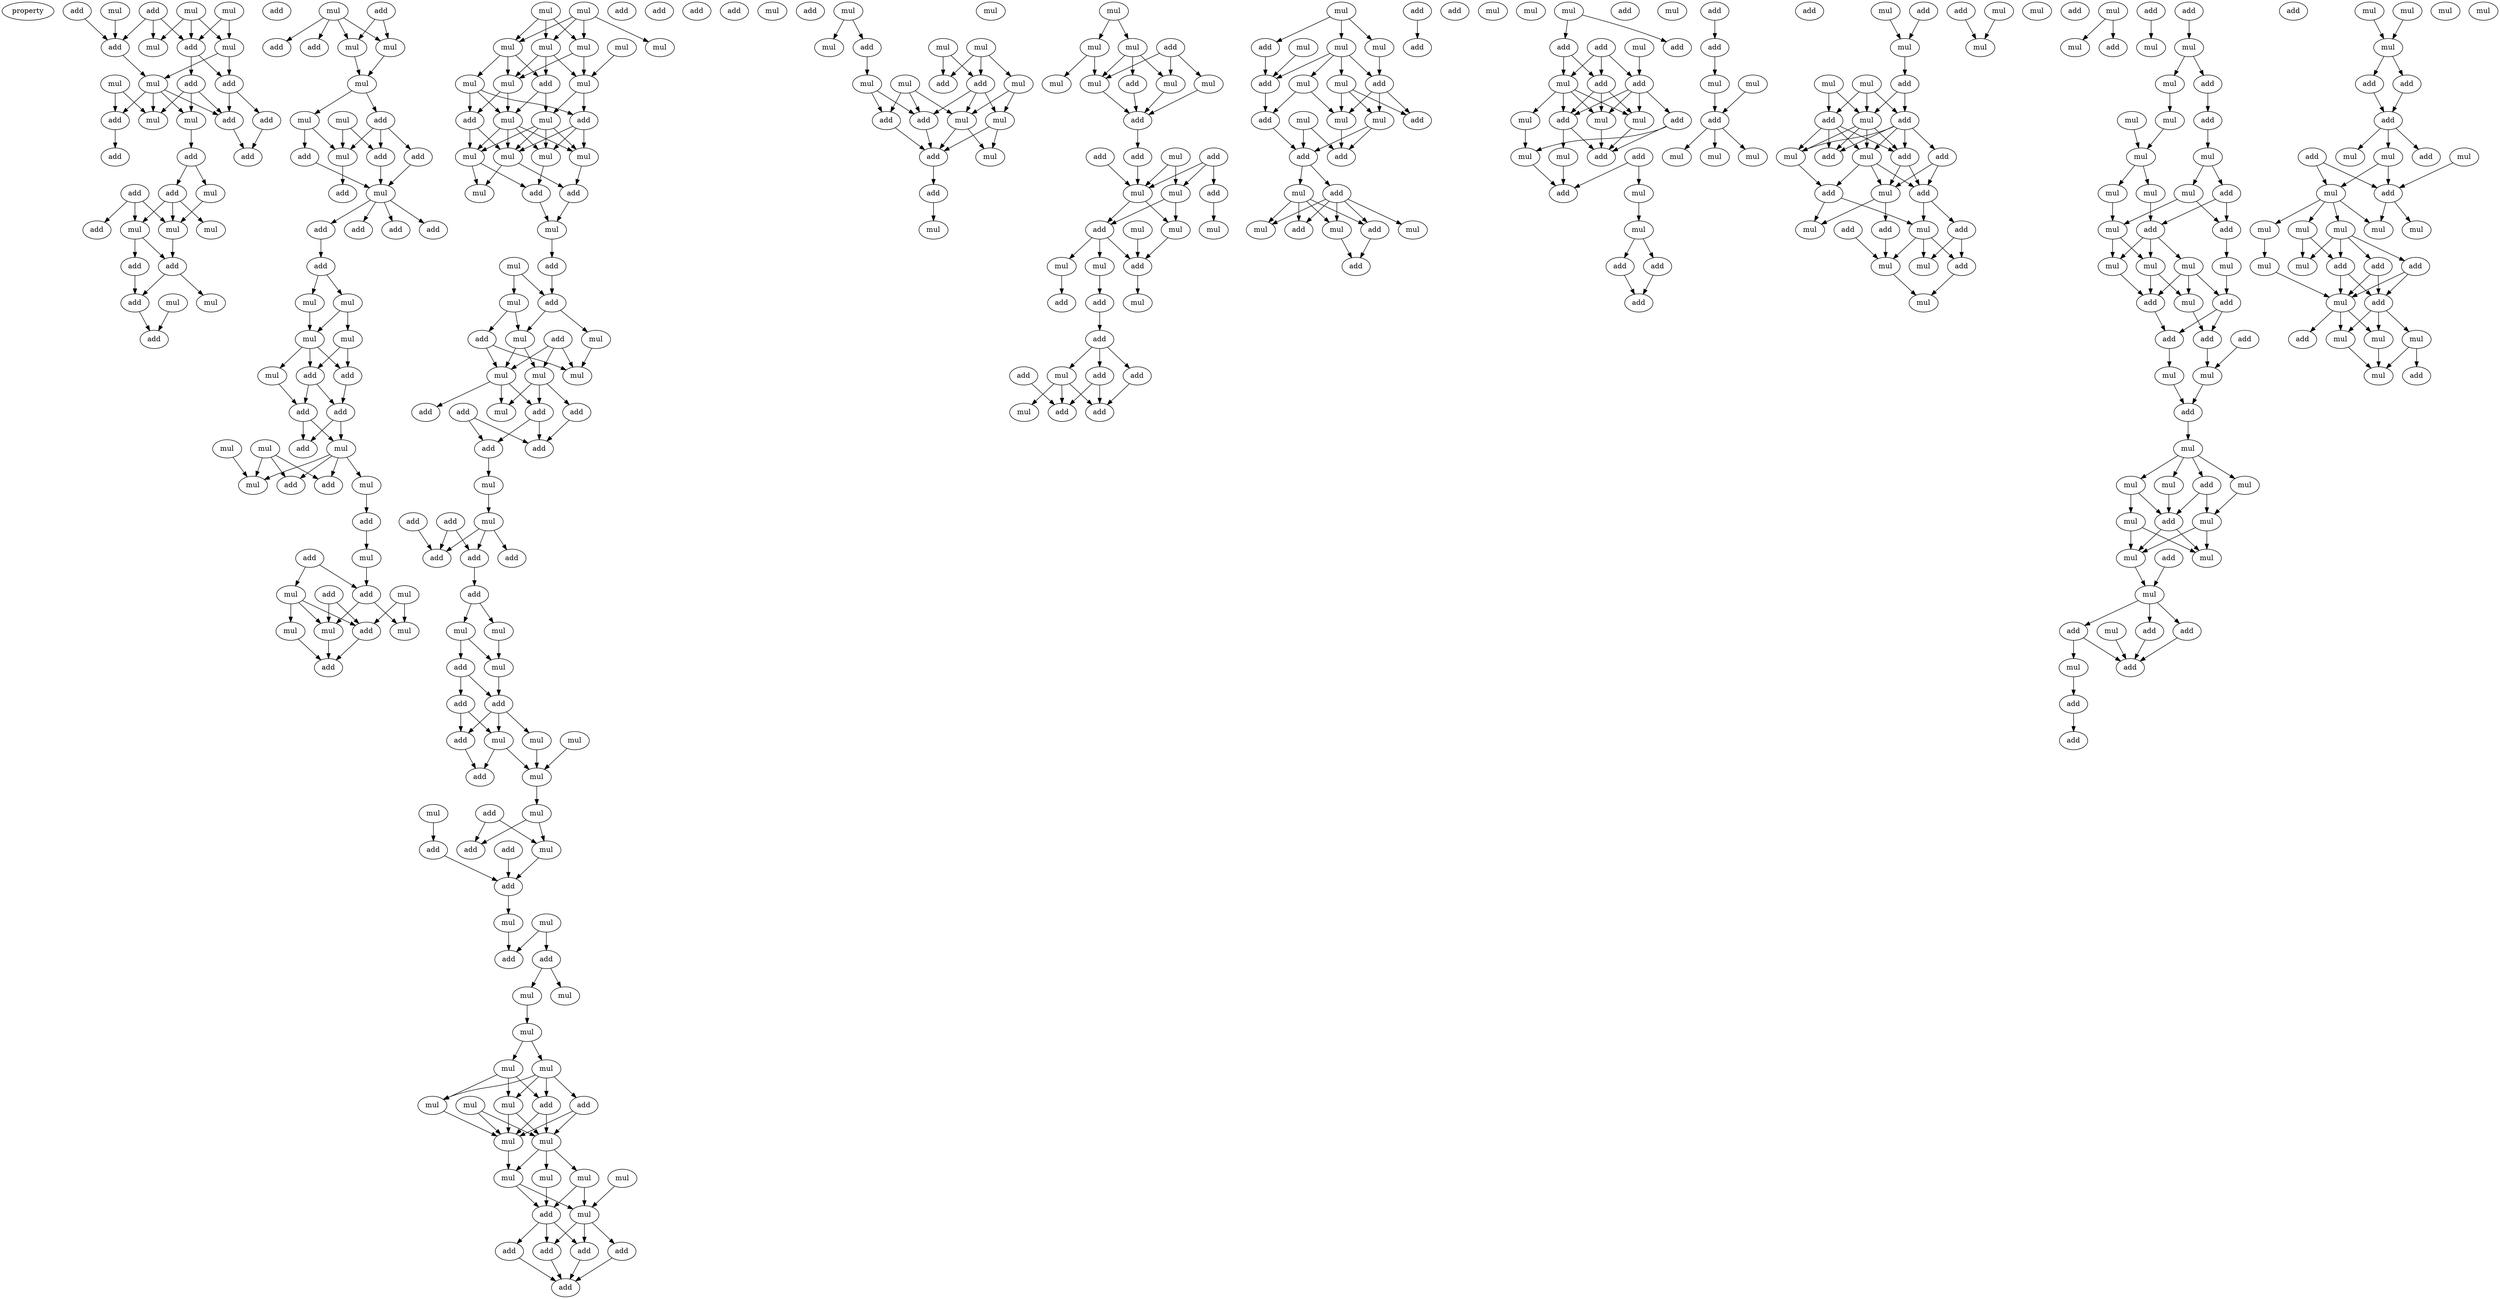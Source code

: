 digraph {
    node [fontcolor=black]
    property [mul=2,lf=1.4]
    0 [ label = mul ];
    1 [ label = add ];
    2 [ label = add ];
    3 [ label = mul ];
    4 [ label = mul ];
    5 [ label = add ];
    6 [ label = mul ];
    7 [ label = add ];
    8 [ label = mul ];
    9 [ label = mul ];
    10 [ label = add ];
    11 [ label = mul ];
    12 [ label = add ];
    13 [ label = mul ];
    14 [ label = mul ];
    15 [ label = add ];
    16 [ label = add ];
    17 [ label = add ];
    18 [ label = add ];
    19 [ label = add ];
    20 [ label = add ];
    21 [ label = add ];
    22 [ label = add ];
    23 [ label = mul ];
    24 [ label = mul ];
    25 [ label = add ];
    26 [ label = mul ];
    27 [ label = add ];
    28 [ label = mul ];
    29 [ label = add ];
    30 [ label = add ];
    31 [ label = mul ];
    32 [ label = add ];
    33 [ label = mul ];
    34 [ label = add ];
    35 [ label = mul ];
    36 [ label = add ];
    37 [ label = add ];
    38 [ label = mul ];
    39 [ label = add ];
    40 [ label = mul ];
    41 [ label = mul ];
    42 [ label = mul ];
    43 [ label = mul ];
    44 [ label = add ];
    45 [ label = add ];
    46 [ label = add ];
    47 [ label = add ];
    48 [ label = mul ];
    49 [ label = mul ];
    50 [ label = add ];
    51 [ label = add ];
    52 [ label = add ];
    53 [ label = add ];
    54 [ label = add ];
    55 [ label = add ];
    56 [ label = mul ];
    57 [ label = mul ];
    58 [ label = mul ];
    59 [ label = mul ];
    60 [ label = add ];
    61 [ label = mul ];
    62 [ label = add ];
    63 [ label = add ];
    64 [ label = add ];
    65 [ label = mul ];
    66 [ label = mul ];
    67 [ label = add ];
    68 [ label = mul ];
    69 [ label = add ];
    70 [ label = mul ];
    71 [ label = add ];
    72 [ label = mul ];
    73 [ label = add ];
    74 [ label = add ];
    75 [ label = mul ];
    76 [ label = add ];
    77 [ label = add ];
    78 [ label = mul ];
    79 [ label = mul ];
    80 [ label = mul ];
    81 [ label = mul ];
    82 [ label = mul ];
    83 [ label = add ];
    84 [ label = add ];
    85 [ label = mul ];
    86 [ label = mul ];
    87 [ label = mul ];
    88 [ label = mul ];
    89 [ label = mul ];
    90 [ label = mul ];
    91 [ label = mul ];
    92 [ label = mul ];
    93 [ label = mul ];
    94 [ label = mul ];
    95 [ label = add ];
    96 [ label = mul ];
    97 [ label = add ];
    98 [ label = add ];
    99 [ label = mul ];
    100 [ label = mul ];
    101 [ label = mul ];
    102 [ label = mul ];
    103 [ label = mul ];
    104 [ label = add ];
    105 [ label = mul ];
    106 [ label = add ];
    107 [ label = mul ];
    108 [ label = add ];
    109 [ label = mul ];
    110 [ label = add ];
    111 [ label = mul ];
    112 [ label = add ];
    113 [ label = mul ];
    114 [ label = mul ];
    115 [ label = add ];
    116 [ label = mul ];
    117 [ label = mul ];
    118 [ label = mul ];
    119 [ label = mul ];
    120 [ label = add ];
    121 [ label = add ];
    122 [ label = add ];
    123 [ label = add ];
    124 [ label = add ];
    125 [ label = add ];
    126 [ label = mul ];
    127 [ label = mul ];
    128 [ label = add ];
    129 [ label = add ];
    130 [ label = add ];
    131 [ label = add ];
    132 [ label = add ];
    133 [ label = add ];
    134 [ label = add ];
    135 [ label = mul ];
    136 [ label = mul ];
    137 [ label = add ];
    138 [ label = add ];
    139 [ label = add ];
    140 [ label = mul ];
    141 [ label = add ];
    142 [ label = add ];
    143 [ label = add ];
    144 [ label = mul ];
    145 [ label = mul ];
    146 [ label = mul ];
    147 [ label = add ];
    148 [ label = mul ];
    149 [ label = mul ];
    150 [ label = add ];
    151 [ label = mul ];
    152 [ label = mul ];
    153 [ label = add ];
    154 [ label = add ];
    155 [ label = add ];
    156 [ label = add ];
    157 [ label = mul ];
    158 [ label = add ];
    159 [ label = mul ];
    160 [ label = mul ];
    161 [ label = add ];
    162 [ label = add ];
    163 [ label = mul ];
    164 [ label = mul ];
    165 [ label = mul ];
    166 [ label = mul ];
    167 [ label = mul ];
    168 [ label = add ];
    169 [ label = mul ];
    170 [ label = mul ];
    171 [ label = add ];
    172 [ label = mul ];
    173 [ label = mul ];
    174 [ label = mul ];
    175 [ label = mul ];
    176 [ label = mul ];
    177 [ label = mul ];
    178 [ label = mul ];
    179 [ label = add ];
    180 [ label = mul ];
    181 [ label = add ];
    182 [ label = add ];
    183 [ label = add ];
    184 [ label = add ];
    185 [ label = add ];
    186 [ label = add ];
    187 [ label = mul ];
    188 [ label = mul ];
    189 [ label = mul ];
    190 [ label = mul ];
    191 [ label = add ];
    192 [ label = mul ];
    193 [ label = add ];
    194 [ label = mul ];
    195 [ label = add ];
    196 [ label = mul ];
    197 [ label = add ];
    198 [ label = mul ];
    199 [ label = mul ];
    200 [ label = add ];
    201 [ label = mul ];
    202 [ label = add ];
    203 [ label = add ];
    204 [ label = mul ];
    205 [ label = mul ];
    206 [ label = mul ];
    207 [ label = add ];
    208 [ label = mul ];
    209 [ label = mul ];
    210 [ label = mul ];
    211 [ label = mul ];
    212 [ label = mul ];
    213 [ label = mul ];
    214 [ label = add ];
    215 [ label = add ];
    216 [ label = add ];
    217 [ label = add ];
    218 [ label = mul ];
    219 [ label = add ];
    220 [ label = add ];
    221 [ label = mul ];
    222 [ label = mul ];
    223 [ label = add ];
    224 [ label = mul ];
    225 [ label = mul ];
    226 [ label = mul ];
    227 [ label = mul ];
    228 [ label = mul ];
    229 [ label = add ];
    230 [ label = add ];
    231 [ label = add ];
    232 [ label = mul ];
    233 [ label = add ];
    234 [ label = add ];
    235 [ label = add ];
    236 [ label = mul ];
    237 [ label = add ];
    238 [ label = add ];
    239 [ label = add ];
    240 [ label = mul ];
    241 [ label = mul ];
    242 [ label = mul ];
    243 [ label = mul ];
    244 [ label = add ];
    245 [ label = mul ];
    246 [ label = mul ];
    247 [ label = add ];
    248 [ label = add ];
    249 [ label = mul ];
    250 [ label = add ];
    251 [ label = mul ];
    252 [ label = mul ];
    253 [ label = add ];
    254 [ label = mul ];
    255 [ label = add ];
    256 [ label = add ];
    257 [ label = mul ];
    258 [ label = add ];
    259 [ label = add ];
    260 [ label = mul ];
    261 [ label = add ];
    262 [ label = mul ];
    263 [ label = mul ];
    264 [ label = add ];
    265 [ label = add ];
    266 [ label = add ];
    267 [ label = add ];
    268 [ label = mul ];
    269 [ label = mul ];
    270 [ label = mul ];
    271 [ label = add ];
    272 [ label = add ];
    273 [ label = mul ];
    274 [ label = add ];
    275 [ label = add ];
    276 [ label = mul ];
    277 [ label = add ];
    278 [ label = mul ];
    279 [ label = mul ];
    280 [ label = add ];
    281 [ label = mul ];
    282 [ label = add ];
    283 [ label = add ];
    284 [ label = mul ];
    285 [ label = add ];
    286 [ label = mul ];
    287 [ label = add ];
    288 [ label = add ];
    289 [ label = mul ];
    290 [ label = mul ];
    291 [ label = add ];
    292 [ label = add ];
    293 [ label = mul ];
    294 [ label = add ];
    295 [ label = add ];
    296 [ label = add ];
    297 [ label = mul ];
    298 [ label = mul ];
    299 [ label = add ];
    300 [ label = add ];
    301 [ label = mul ];
    302 [ label = mul ];
    303 [ label = mul ];
    304 [ label = mul ];
    305 [ label = add ];
    306 [ label = mul ];
    307 [ label = mul ];
    308 [ label = add ];
    309 [ label = mul ];
    310 [ label = mul ];
    311 [ label = add ];
    312 [ label = add ];
    313 [ label = mul ];
    314 [ label = add ];
    315 [ label = mul ];
    316 [ label = add ];
    317 [ label = add ];
    318 [ label = mul ];
    319 [ label = add ];
    320 [ label = add ];
    321 [ label = mul ];
    322 [ label = add ];
    323 [ label = add ];
    324 [ label = mul ];
    325 [ label = add ];
    326 [ label = add ];
    327 [ label = mul ];
    328 [ label = mul ];
    329 [ label = mul ];
    330 [ label = add ];
    331 [ label = mul ];
    332 [ label = add ];
    333 [ label = mul ];
    334 [ label = mul ];
    335 [ label = mul ];
    336 [ label = mul ];
    337 [ label = add ];
    338 [ label = add ];
    339 [ label = mul ];
    340 [ label = add ];
    341 [ label = mul ];
    342 [ label = mul ];
    343 [ label = add ];
    344 [ label = add ];
    345 [ label = mul ];
    346 [ label = mul ];
    347 [ label = mul ];
    348 [ label = mul ];
    349 [ label = mul ];
    350 [ label = mul ];
    351 [ label = add ];
    352 [ label = mul ];
    353 [ label = add ];
    354 [ label = add ];
    355 [ label = mul ];
    356 [ label = mul ];
    357 [ label = mul ];
    358 [ label = mul ];
    359 [ label = mul ];
    360 [ label = add ];
    361 [ label = mul ];
    362 [ label = add ];
    363 [ label = add ];
    364 [ label = add ];
    365 [ label = add ];
    366 [ label = add ];
    367 [ label = mul ];
    368 [ label = mul ];
    369 [ label = add ];
    370 [ label = mul ];
    371 [ label = mul ];
    372 [ label = add ];
    373 [ label = mul ];
    374 [ label = mul ];
    375 [ label = add ];
    376 [ label = mul ];
    377 [ label = mul ];
    378 [ label = mul ];
    379 [ label = add ];
    380 [ label = mul ];
    381 [ label = mul ];
    382 [ label = add ];
    383 [ label = mul ];
    384 [ label = add ];
    385 [ label = add ];
    386 [ label = add ];
    387 [ label = mul ];
    388 [ label = add ];
    389 [ label = mul ];
    390 [ label = add ];
    391 [ label = mul ];
    392 [ label = mul ];
    393 [ label = mul ];
    394 [ label = mul ];
    395 [ label = add ];
    396 [ label = add ];
    397 [ label = add ];
    398 [ label = mul ];
    399 [ label = add ];
    400 [ label = mul ];
    401 [ label = mul ];
    402 [ label = add ];
    403 [ label = mul ];
    404 [ label = add ];
    405 [ label = mul ];
    406 [ label = mul ];
    407 [ label = mul ];
    408 [ label = mul ];
    409 [ label = mul ];
    410 [ label = add ];
    411 [ label = add ];
    412 [ label = add ];
    413 [ label = mul ];
    414 [ label = mul ];
    415 [ label = mul ];
    416 [ label = add ];
    417 [ label = add ];
    418 [ label = mul ];
    419 [ label = mul ];
    420 [ label = mul ];
    421 [ label = mul ];
    422 [ label = add ];
    0 -> 5 [ name = 0 ];
    1 -> 5 [ name = 1 ];
    2 -> 5 [ name = 2 ];
    2 -> 7 [ name = 3 ];
    2 -> 8 [ name = 4 ];
    3 -> 6 [ name = 5 ];
    3 -> 7 [ name = 6 ];
    3 -> 8 [ name = 7 ];
    4 -> 6 [ name = 8 ];
    4 -> 7 [ name = 9 ];
    5 -> 11 [ name = 10 ];
    6 -> 11 [ name = 11 ];
    6 -> 12 [ name = 12 ];
    7 -> 10 [ name = 13 ];
    7 -> 12 [ name = 14 ];
    9 -> 13 [ name = 15 ];
    9 -> 16 [ name = 16 ];
    10 -> 13 [ name = 17 ];
    10 -> 14 [ name = 18 ];
    10 -> 15 [ name = 19 ];
    11 -> 13 [ name = 20 ];
    11 -> 14 [ name = 21 ];
    11 -> 15 [ name = 22 ];
    11 -> 16 [ name = 23 ];
    12 -> 15 [ name = 24 ];
    12 -> 17 [ name = 25 ];
    14 -> 20 [ name = 26 ];
    15 -> 19 [ name = 27 ];
    16 -> 18 [ name = 28 ];
    17 -> 19 [ name = 29 ];
    20 -> 22 [ name = 30 ];
    20 -> 23 [ name = 31 ];
    21 -> 24 [ name = 32 ];
    21 -> 26 [ name = 33 ];
    21 -> 27 [ name = 34 ];
    22 -> 24 [ name = 35 ];
    22 -> 26 [ name = 36 ];
    22 -> 28 [ name = 37 ];
    23 -> 24 [ name = 38 ];
    24 -> 30 [ name = 39 ];
    26 -> 29 [ name = 40 ];
    26 -> 30 [ name = 41 ];
    29 -> 32 [ name = 42 ];
    30 -> 32 [ name = 43 ];
    30 -> 33 [ name = 44 ];
    31 -> 34 [ name = 45 ];
    32 -> 34 [ name = 46 ];
    35 -> 37 [ name = 47 ];
    35 -> 38 [ name = 48 ];
    35 -> 39 [ name = 49 ];
    35 -> 40 [ name = 50 ];
    36 -> 38 [ name = 51 ];
    36 -> 40 [ name = 52 ];
    38 -> 41 [ name = 53 ];
    40 -> 41 [ name = 54 ];
    41 -> 42 [ name = 55 ];
    41 -> 44 [ name = 56 ];
    42 -> 47 [ name = 57 ];
    42 -> 48 [ name = 58 ];
    43 -> 46 [ name = 59 ];
    43 -> 48 [ name = 60 ];
    44 -> 45 [ name = 61 ];
    44 -> 46 [ name = 62 ];
    44 -> 48 [ name = 63 ];
    45 -> 49 [ name = 64 ];
    46 -> 49 [ name = 65 ];
    47 -> 49 [ name = 66 ];
    48 -> 50 [ name = 67 ];
    49 -> 51 [ name = 68 ];
    49 -> 52 [ name = 69 ];
    49 -> 53 [ name = 70 ];
    49 -> 54 [ name = 71 ];
    51 -> 55 [ name = 72 ];
    55 -> 56 [ name = 73 ];
    55 -> 57 [ name = 74 ];
    56 -> 58 [ name = 75 ];
    57 -> 58 [ name = 76 ];
    57 -> 59 [ name = 77 ];
    58 -> 60 [ name = 78 ];
    58 -> 61 [ name = 79 ];
    58 -> 62 [ name = 80 ];
    59 -> 60 [ name = 81 ];
    59 -> 62 [ name = 82 ];
    60 -> 63 [ name = 83 ];
    60 -> 64 [ name = 84 ];
    61 -> 63 [ name = 85 ];
    62 -> 64 [ name = 86 ];
    63 -> 66 [ name = 87 ];
    63 -> 67 [ name = 88 ];
    64 -> 66 [ name = 89 ];
    64 -> 67 [ name = 90 ];
    65 -> 69 [ name = 91 ];
    65 -> 70 [ name = 92 ];
    65 -> 71 [ name = 93 ];
    66 -> 69 [ name = 94 ];
    66 -> 70 [ name = 95 ];
    66 -> 71 [ name = 96 ];
    66 -> 72 [ name = 97 ];
    68 -> 70 [ name = 98 ];
    72 -> 73 [ name = 99 ];
    73 -> 75 [ name = 100 ];
    74 -> 77 [ name = 101 ];
    74 -> 78 [ name = 102 ];
    75 -> 77 [ name = 103 ];
    76 -> 81 [ name = 104 ];
    76 -> 83 [ name = 105 ];
    77 -> 81 [ name = 106 ];
    77 -> 82 [ name = 107 ];
    78 -> 80 [ name = 108 ];
    78 -> 81 [ name = 109 ];
    78 -> 83 [ name = 110 ];
    79 -> 82 [ name = 111 ];
    79 -> 83 [ name = 112 ];
    80 -> 84 [ name = 113 ];
    81 -> 84 [ name = 114 ];
    83 -> 84 [ name = 115 ];
    85 -> 88 [ name = 116 ];
    85 -> 89 [ name = 117 ];
    85 -> 90 [ name = 118 ];
    85 -> 91 [ name = 119 ];
    86 -> 88 [ name = 120 ];
    86 -> 89 [ name = 121 ];
    86 -> 91 [ name = 122 ];
    87 -> 94 [ name = 123 ];
    88 -> 92 [ name = 124 ];
    88 -> 94 [ name = 125 ];
    88 -> 95 [ name = 126 ];
    89 -> 92 [ name = 127 ];
    89 -> 93 [ name = 128 ];
    89 -> 95 [ name = 129 ];
    91 -> 92 [ name = 130 ];
    91 -> 94 [ name = 131 ];
    92 -> 98 [ name = 132 ];
    92 -> 99 [ name = 133 ];
    93 -> 97 [ name = 134 ];
    93 -> 98 [ name = 135 ];
    93 -> 99 [ name = 136 ];
    94 -> 96 [ name = 137 ];
    94 -> 97 [ name = 138 ];
    95 -> 96 [ name = 139 ];
    95 -> 99 [ name = 140 ];
    96 -> 100 [ name = 141 ];
    96 -> 101 [ name = 142 ];
    96 -> 102 [ name = 143 ];
    96 -> 103 [ name = 144 ];
    97 -> 100 [ name = 145 ];
    97 -> 101 [ name = 146 ];
    97 -> 102 [ name = 147 ];
    98 -> 102 [ name = 148 ];
    98 -> 103 [ name = 149 ];
    99 -> 100 [ name = 150 ];
    99 -> 101 [ name = 151 ];
    99 -> 102 [ name = 152 ];
    99 -> 103 [ name = 153 ];
    100 -> 104 [ name = 154 ];
    101 -> 106 [ name = 155 ];
    102 -> 104 [ name = 156 ];
    102 -> 105 [ name = 157 ];
    103 -> 105 [ name = 158 ];
    103 -> 106 [ name = 159 ];
    104 -> 107 [ name = 160 ];
    106 -> 107 [ name = 161 ];
    107 -> 108 [ name = 162 ];
    108 -> 110 [ name = 163 ];
    109 -> 110 [ name = 164 ];
    109 -> 111 [ name = 165 ];
    110 -> 113 [ name = 166 ];
    110 -> 114 [ name = 167 ];
    111 -> 112 [ name = 168 ];
    111 -> 113 [ name = 169 ];
    112 -> 116 [ name = 170 ];
    112 -> 118 [ name = 171 ];
    113 -> 116 [ name = 172 ];
    113 -> 117 [ name = 173 ];
    114 -> 118 [ name = 174 ];
    115 -> 116 [ name = 175 ];
    115 -> 117 [ name = 176 ];
    115 -> 118 [ name = 177 ];
    116 -> 119 [ name = 178 ];
    116 -> 121 [ name = 179 ];
    116 -> 122 [ name = 180 ];
    117 -> 119 [ name = 181 ];
    117 -> 122 [ name = 182 ];
    117 -> 123 [ name = 183 ];
    120 -> 124 [ name = 184 ];
    120 -> 125 [ name = 185 ];
    122 -> 124 [ name = 186 ];
    122 -> 125 [ name = 187 ];
    123 -> 125 [ name = 188 ];
    124 -> 126 [ name = 189 ];
    126 -> 127 [ name = 190 ];
    127 -> 130 [ name = 191 ];
    127 -> 131 [ name = 192 ];
    127 -> 133 [ name = 193 ];
    128 -> 130 [ name = 194 ];
    129 -> 130 [ name = 195 ];
    129 -> 133 [ name = 196 ];
    133 -> 134 [ name = 197 ];
    134 -> 135 [ name = 198 ];
    134 -> 136 [ name = 199 ];
    135 -> 140 [ name = 200 ];
    136 -> 139 [ name = 201 ];
    136 -> 140 [ name = 202 ];
    139 -> 141 [ name = 203 ];
    139 -> 142 [ name = 204 ];
    140 -> 141 [ name = 205 ];
    141 -> 143 [ name = 206 ];
    141 -> 144 [ name = 207 ];
    141 -> 145 [ name = 208 ];
    142 -> 143 [ name = 209 ];
    142 -> 145 [ name = 210 ];
    143 -> 147 [ name = 211 ];
    144 -> 148 [ name = 212 ];
    145 -> 147 [ name = 213 ];
    145 -> 148 [ name = 214 ];
    146 -> 148 [ name = 215 ];
    148 -> 149 [ name = 216 ];
    149 -> 152 [ name = 217 ];
    149 -> 153 [ name = 218 ];
    150 -> 152 [ name = 219 ];
    150 -> 153 [ name = 220 ];
    151 -> 155 [ name = 221 ];
    152 -> 158 [ name = 222 ];
    155 -> 158 [ name = 223 ];
    156 -> 158 [ name = 224 ];
    158 -> 159 [ name = 225 ];
    159 -> 162 [ name = 226 ];
    160 -> 161 [ name = 227 ];
    160 -> 162 [ name = 228 ];
    161 -> 163 [ name = 229 ];
    161 -> 164 [ name = 230 ];
    163 -> 165 [ name = 231 ];
    165 -> 166 [ name = 232 ];
    165 -> 167 [ name = 233 ];
    166 -> 168 [ name = 234 ];
    166 -> 169 [ name = 235 ];
    166 -> 171 [ name = 236 ];
    166 -> 172 [ name = 237 ];
    167 -> 169 [ name = 238 ];
    167 -> 171 [ name = 239 ];
    167 -> 172 [ name = 240 ];
    168 -> 173 [ name = 241 ];
    168 -> 174 [ name = 242 ];
    169 -> 174 [ name = 243 ];
    170 -> 173 [ name = 244 ];
    170 -> 174 [ name = 245 ];
    171 -> 173 [ name = 246 ];
    171 -> 174 [ name = 247 ];
    172 -> 173 [ name = 248 ];
    172 -> 174 [ name = 249 ];
    173 -> 175 [ name = 250 ];
    173 -> 176 [ name = 251 ];
    173 -> 178 [ name = 252 ];
    174 -> 175 [ name = 253 ];
    175 -> 179 [ name = 254 ];
    175 -> 180 [ name = 255 ];
    176 -> 179 [ name = 256 ];
    176 -> 180 [ name = 257 ];
    177 -> 180 [ name = 258 ];
    178 -> 179 [ name = 259 ];
    179 -> 181 [ name = 260 ];
    179 -> 183 [ name = 261 ];
    179 -> 184 [ name = 262 ];
    180 -> 181 [ name = 263 ];
    180 -> 182 [ name = 264 ];
    180 -> 184 [ name = 265 ];
    181 -> 186 [ name = 266 ];
    182 -> 186 [ name = 267 ];
    183 -> 186 [ name = 268 ];
    184 -> 186 [ name = 269 ];
    187 -> 188 [ name = 270 ];
    187 -> 191 [ name = 271 ];
    189 -> 193 [ name = 272 ];
    189 -> 195 [ name = 273 ];
    190 -> 193 [ name = 274 ];
    190 -> 194 [ name = 275 ];
    190 -> 195 [ name = 276 ];
    191 -> 192 [ name = 277 ];
    192 -> 197 [ name = 278 ];
    192 -> 200 [ name = 279 ];
    194 -> 198 [ name = 280 ];
    194 -> 199 [ name = 281 ];
    195 -> 197 [ name = 282 ];
    195 -> 198 [ name = 283 ];
    195 -> 199 [ name = 284 ];
    196 -> 197 [ name = 285 ];
    196 -> 198 [ name = 286 ];
    196 -> 200 [ name = 287 ];
    197 -> 202 [ name = 288 ];
    198 -> 201 [ name = 289 ];
    198 -> 202 [ name = 290 ];
    199 -> 201 [ name = 291 ];
    199 -> 202 [ name = 292 ];
    200 -> 202 [ name = 293 ];
    202 -> 203 [ name = 294 ];
    203 -> 204 [ name = 295 ];
    206 -> 208 [ name = 296 ];
    206 -> 209 [ name = 297 ];
    207 -> 210 [ name = 298 ];
    207 -> 211 [ name = 299 ];
    207 -> 213 [ name = 300 ];
    208 -> 210 [ name = 301 ];
    208 -> 212 [ name = 302 ];
    209 -> 210 [ name = 303 ];
    209 -> 213 [ name = 304 ];
    209 -> 214 [ name = 305 ];
    210 -> 215 [ name = 306 ];
    211 -> 215 [ name = 307 ];
    213 -> 215 [ name = 308 ];
    214 -> 215 [ name = 309 ];
    215 -> 219 [ name = 310 ];
    216 -> 220 [ name = 311 ];
    216 -> 221 [ name = 312 ];
    216 -> 222 [ name = 313 ];
    217 -> 221 [ name = 314 ];
    218 -> 221 [ name = 315 ];
    218 -> 222 [ name = 316 ];
    219 -> 221 [ name = 317 ];
    220 -> 224 [ name = 318 ];
    221 -> 223 [ name = 319 ];
    221 -> 226 [ name = 320 ];
    222 -> 223 [ name = 321 ];
    222 -> 226 [ name = 322 ];
    223 -> 227 [ name = 323 ];
    223 -> 228 [ name = 324 ];
    223 -> 229 [ name = 325 ];
    225 -> 229 [ name = 326 ];
    226 -> 229 [ name = 327 ];
    227 -> 231 [ name = 328 ];
    228 -> 230 [ name = 329 ];
    229 -> 232 [ name = 330 ];
    230 -> 233 [ name = 331 ];
    233 -> 234 [ name = 332 ];
    233 -> 236 [ name = 333 ];
    233 -> 237 [ name = 334 ];
    234 -> 238 [ name = 335 ];
    234 -> 239 [ name = 336 ];
    235 -> 238 [ name = 337 ];
    236 -> 238 [ name = 338 ];
    236 -> 239 [ name = 339 ];
    236 -> 240 [ name = 340 ];
    237 -> 239 [ name = 341 ];
    241 -> 242 [ name = 342 ];
    241 -> 244 [ name = 343 ];
    241 -> 245 [ name = 344 ];
    242 -> 246 [ name = 345 ];
    242 -> 247 [ name = 346 ];
    242 -> 248 [ name = 347 ];
    242 -> 249 [ name = 348 ];
    243 -> 247 [ name = 349 ];
    244 -> 247 [ name = 350 ];
    245 -> 248 [ name = 351 ];
    246 -> 250 [ name = 352 ];
    246 -> 252 [ name = 353 ];
    246 -> 254 [ name = 354 ];
    247 -> 253 [ name = 355 ];
    248 -> 250 [ name = 356 ];
    248 -> 252 [ name = 357 ];
    248 -> 254 [ name = 358 ];
    249 -> 253 [ name = 359 ];
    249 -> 254 [ name = 360 ];
    251 -> 255 [ name = 361 ];
    251 -> 256 [ name = 362 ];
    252 -> 255 [ name = 363 ];
    252 -> 256 [ name = 364 ];
    253 -> 256 [ name = 365 ];
    254 -> 255 [ name = 366 ];
    256 -> 257 [ name = 367 ];
    256 -> 258 [ name = 368 ];
    257 -> 259 [ name = 369 ];
    257 -> 260 [ name = 370 ];
    257 -> 261 [ name = 371 ];
    257 -> 262 [ name = 372 ];
    258 -> 259 [ name = 373 ];
    258 -> 260 [ name = 374 ];
    258 -> 261 [ name = 375 ];
    258 -> 262 [ name = 376 ];
    258 -> 263 [ name = 377 ];
    259 -> 264 [ name = 378 ];
    262 -> 264 [ name = 379 ];
    265 -> 266 [ name = 380 ];
    270 -> 271 [ name = 381 ];
    270 -> 272 [ name = 382 ];
    271 -> 275 [ name = 383 ];
    271 -> 276 [ name = 384 ];
    273 -> 277 [ name = 385 ];
    274 -> 275 [ name = 386 ];
    274 -> 276 [ name = 387 ];
    274 -> 277 [ name = 388 ];
    275 -> 279 [ name = 389 ];
    275 -> 280 [ name = 390 ];
    275 -> 281 [ name = 391 ];
    276 -> 278 [ name = 392 ];
    276 -> 279 [ name = 393 ];
    276 -> 280 [ name = 394 ];
    276 -> 281 [ name = 395 ];
    277 -> 279 [ name = 396 ];
    277 -> 280 [ name = 397 ];
    277 -> 281 [ name = 398 ];
    277 -> 282 [ name = 399 ];
    278 -> 286 [ name = 400 ];
    279 -> 283 [ name = 401 ];
    280 -> 283 [ name = 402 ];
    280 -> 284 [ name = 403 ];
    281 -> 283 [ name = 404 ];
    282 -> 283 [ name = 405 ];
    282 -> 286 [ name = 406 ];
    284 -> 287 [ name = 407 ];
    285 -> 287 [ name = 408 ];
    285 -> 289 [ name = 409 ];
    286 -> 287 [ name = 410 ];
    289 -> 290 [ name = 411 ];
    290 -> 291 [ name = 412 ];
    290 -> 292 [ name = 413 ];
    291 -> 294 [ name = 414 ];
    292 -> 294 [ name = 415 ];
    295 -> 296 [ name = 416 ];
    296 -> 297 [ name = 417 ];
    297 -> 300 [ name = 418 ];
    298 -> 300 [ name = 419 ];
    300 -> 301 [ name = 420 ];
    300 -> 303 [ name = 421 ];
    300 -> 304 [ name = 422 ];
    302 -> 306 [ name = 423 ];
    305 -> 306 [ name = 424 ];
    306 -> 308 [ name = 425 ];
    307 -> 310 [ name = 426 ];
    307 -> 311 [ name = 427 ];
    308 -> 310 [ name = 428 ];
    308 -> 312 [ name = 429 ];
    309 -> 310 [ name = 430 ];
    309 -> 311 [ name = 431 ];
    309 -> 312 [ name = 432 ];
    310 -> 313 [ name = 433 ];
    310 -> 314 [ name = 434 ];
    310 -> 315 [ name = 435 ];
    310 -> 316 [ name = 436 ];
    311 -> 313 [ name = 437 ];
    311 -> 314 [ name = 438 ];
    311 -> 315 [ name = 439 ];
    311 -> 316 [ name = 440 ];
    312 -> 313 [ name = 441 ];
    312 -> 314 [ name = 442 ];
    312 -> 315 [ name = 443 ];
    312 -> 316 [ name = 444 ];
    312 -> 317 [ name = 445 ];
    313 -> 318 [ name = 446 ];
    313 -> 319 [ name = 447 ];
    313 -> 320 [ name = 448 ];
    314 -> 318 [ name = 449 ];
    314 -> 320 [ name = 450 ];
    315 -> 319 [ name = 451 ];
    317 -> 318 [ name = 452 ];
    317 -> 320 [ name = 453 ];
    318 -> 321 [ name = 454 ];
    318 -> 322 [ name = 455 ];
    319 -> 321 [ name = 456 ];
    319 -> 324 [ name = 457 ];
    320 -> 324 [ name = 458 ];
    320 -> 325 [ name = 459 ];
    322 -> 328 [ name = 460 ];
    323 -> 328 [ name = 461 ];
    324 -> 326 [ name = 462 ];
    324 -> 327 [ name = 463 ];
    324 -> 328 [ name = 464 ];
    325 -> 326 [ name = 465 ];
    325 -> 327 [ name = 466 ];
    326 -> 329 [ name = 467 ];
    328 -> 329 [ name = 468 ];
    330 -> 334 [ name = 469 ];
    333 -> 334 [ name = 470 ];
    335 -> 336 [ name = 471 ];
    335 -> 338 [ name = 472 ];
    337 -> 339 [ name = 473 ];
    340 -> 341 [ name = 474 ];
    341 -> 342 [ name = 475 ];
    341 -> 343 [ name = 476 ];
    342 -> 345 [ name = 477 ];
    343 -> 344 [ name = 478 ];
    344 -> 347 [ name = 479 ];
    345 -> 348 [ name = 480 ];
    346 -> 348 [ name = 481 ];
    347 -> 350 [ name = 482 ];
    347 -> 351 [ name = 483 ];
    348 -> 349 [ name = 484 ];
    348 -> 352 [ name = 485 ];
    349 -> 354 [ name = 486 ];
    350 -> 353 [ name = 487 ];
    350 -> 355 [ name = 488 ];
    351 -> 353 [ name = 489 ];
    351 -> 354 [ name = 490 ];
    352 -> 355 [ name = 491 ];
    353 -> 357 [ name = 492 ];
    354 -> 356 [ name = 493 ];
    354 -> 358 [ name = 494 ];
    354 -> 359 [ name = 495 ];
    355 -> 356 [ name = 496 ];
    355 -> 358 [ name = 497 ];
    356 -> 360 [ name = 498 ];
    357 -> 362 [ name = 499 ];
    358 -> 360 [ name = 500 ];
    358 -> 361 [ name = 501 ];
    359 -> 360 [ name = 502 ];
    359 -> 361 [ name = 503 ];
    359 -> 362 [ name = 504 ];
    360 -> 364 [ name = 505 ];
    361 -> 366 [ name = 506 ];
    362 -> 364 [ name = 507 ];
    362 -> 366 [ name = 508 ];
    363 -> 368 [ name = 509 ];
    364 -> 367 [ name = 510 ];
    366 -> 368 [ name = 511 ];
    367 -> 369 [ name = 512 ];
    368 -> 369 [ name = 513 ];
    369 -> 370 [ name = 514 ];
    370 -> 371 [ name = 515 ];
    370 -> 372 [ name = 516 ];
    370 -> 373 [ name = 517 ];
    370 -> 374 [ name = 518 ];
    371 -> 375 [ name = 519 ];
    372 -> 375 [ name = 520 ];
    372 -> 377 [ name = 521 ];
    373 -> 377 [ name = 522 ];
    374 -> 375 [ name = 523 ];
    374 -> 376 [ name = 524 ];
    375 -> 378 [ name = 525 ];
    375 -> 380 [ name = 526 ];
    376 -> 378 [ name = 527 ];
    376 -> 380 [ name = 528 ];
    377 -> 378 [ name = 529 ];
    377 -> 380 [ name = 530 ];
    378 -> 381 [ name = 531 ];
    379 -> 381 [ name = 532 ];
    381 -> 382 [ name = 533 ];
    381 -> 384 [ name = 534 ];
    381 -> 385 [ name = 535 ];
    382 -> 386 [ name = 536 ];
    383 -> 386 [ name = 537 ];
    384 -> 386 [ name = 538 ];
    384 -> 387 [ name = 539 ];
    385 -> 386 [ name = 540 ];
    387 -> 388 [ name = 541 ];
    388 -> 390 [ name = 542 ];
    389 -> 392 [ name = 543 ];
    391 -> 392 [ name = 544 ];
    392 -> 395 [ name = 545 ];
    392 -> 396 [ name = 546 ];
    395 -> 397 [ name = 547 ];
    396 -> 397 [ name = 548 ];
    397 -> 398 [ name = 549 ];
    397 -> 401 [ name = 550 ];
    397 -> 402 [ name = 551 ];
    399 -> 403 [ name = 552 ];
    399 -> 404 [ name = 553 ];
    400 -> 404 [ name = 554 ];
    401 -> 403 [ name = 555 ];
    401 -> 404 [ name = 556 ];
    403 -> 405 [ name = 557 ];
    403 -> 406 [ name = 558 ];
    403 -> 407 [ name = 559 ];
    403 -> 409 [ name = 560 ];
    404 -> 407 [ name = 561 ];
    404 -> 408 [ name = 562 ];
    405 -> 413 [ name = 563 ];
    406 -> 411 [ name = 564 ];
    406 -> 414 [ name = 565 ];
    409 -> 410 [ name = 566 ];
    409 -> 411 [ name = 567 ];
    409 -> 412 [ name = 568 ];
    409 -> 414 [ name = 569 ];
    410 -> 415 [ name = 570 ];
    410 -> 416 [ name = 571 ];
    411 -> 415 [ name = 572 ];
    411 -> 416 [ name = 573 ];
    412 -> 415 [ name = 574 ];
    412 -> 416 [ name = 575 ];
    413 -> 415 [ name = 576 ];
    415 -> 417 [ name = 577 ];
    415 -> 419 [ name = 578 ];
    415 -> 420 [ name = 579 ];
    416 -> 418 [ name = 580 ];
    416 -> 419 [ name = 581 ];
    416 -> 420 [ name = 582 ];
    418 -> 421 [ name = 583 ];
    418 -> 422 [ name = 584 ];
    419 -> 421 [ name = 585 ];
    420 -> 421 [ name = 586 ];
}
